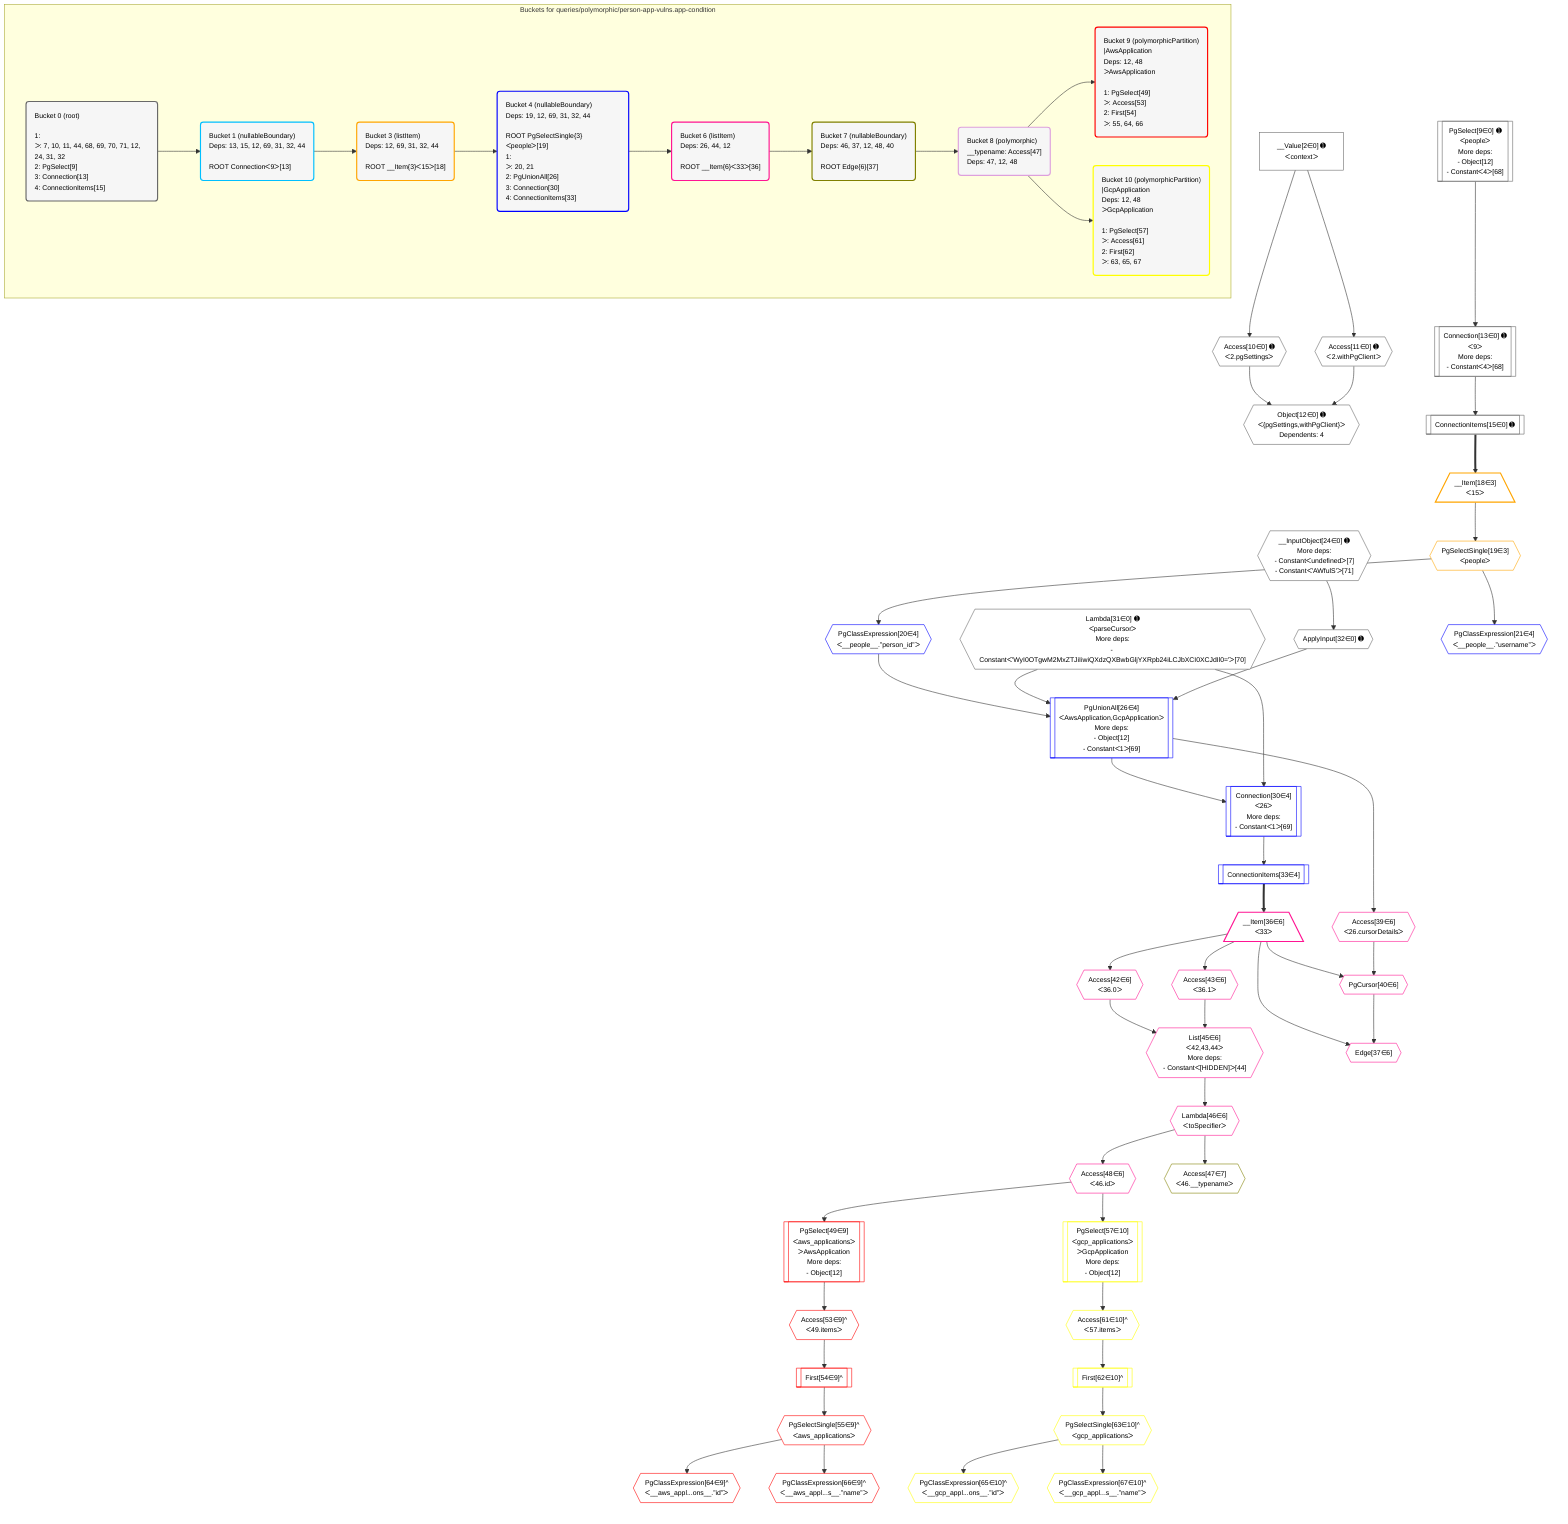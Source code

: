 %%{init: {'themeVariables': { 'fontSize': '12px'}}}%%
graph TD
    classDef path fill:#eee,stroke:#000,color:#000
    classDef plan fill:#fff,stroke-width:1px,color:#000
    classDef itemplan fill:#fff,stroke-width:2px,color:#000
    classDef unbatchedplan fill:#dff,stroke-width:1px,color:#000
    classDef sideeffectplan fill:#fcc,stroke-width:2px,color:#000
    classDef bucket fill:#f6f6f6,color:#000,stroke-width:2px,text-align:left

    subgraph "Buckets for queries/polymorphic/person-app-vulns.app-condition"
    Bucket0("Bucket 0 (root)<br /><br />1: <br />ᐳ: 7, 10, 11, 44, 68, 69, 70, 71, 12, 24, 31, 32<br />2: PgSelect[9]<br />3: Connection[13]<br />4: ConnectionItems[15]"):::bucket
    Bucket1("Bucket 1 (nullableBoundary)<br />Deps: 13, 15, 12, 69, 31, 32, 44<br /><br />ROOT Connectionᐸ9ᐳ[13]"):::bucket
    Bucket3("Bucket 3 (listItem)<br />Deps: 12, 69, 31, 32, 44<br /><br />ROOT __Item{3}ᐸ15ᐳ[18]"):::bucket
    Bucket4("Bucket 4 (nullableBoundary)<br />Deps: 19, 12, 69, 31, 32, 44<br /><br />ROOT PgSelectSingle{3}ᐸpeopleᐳ[19]<br />1: <br />ᐳ: 20, 21<br />2: PgUnionAll[26]<br />3: Connection[30]<br />4: ConnectionItems[33]"):::bucket
    Bucket6("Bucket 6 (listItem)<br />Deps: 26, 44, 12<br /><br />ROOT __Item{6}ᐸ33ᐳ[36]"):::bucket
    Bucket7("Bucket 7 (nullableBoundary)<br />Deps: 46, 37, 12, 48, 40<br /><br />ROOT Edge{6}[37]"):::bucket
    Bucket8("Bucket 8 (polymorphic)<br />__typename: Access[47]<br />Deps: 47, 12, 48"):::bucket
    Bucket9("Bucket 9 (polymorphicPartition)<br />|AwsApplication<br />Deps: 12, 48<br />ᐳAwsApplication<br /><br />1: PgSelect[49]<br />ᐳ: Access[53]<br />2: First[54]<br />ᐳ: 55, 64, 66"):::bucket
    Bucket10("Bucket 10 (polymorphicPartition)<br />|GcpApplication<br />Deps: 12, 48<br />ᐳGcpApplication<br /><br />1: PgSelect[57]<br />ᐳ: Access[61]<br />2: First[62]<br />ᐳ: 63, 65, 67"):::bucket
    end
    Bucket0 --> Bucket1
    Bucket1 --> Bucket3
    Bucket3 --> Bucket4
    Bucket4 --> Bucket6
    Bucket6 --> Bucket7
    Bucket7 --> Bucket8
    Bucket8 --> Bucket9 & Bucket10

    %% plan dependencies
    PgSelect9[["PgSelect[9∈0] ➊<br />ᐸpeopleᐳ<br />More deps:<br />- Object[12]<br />- Constantᐸ4ᐳ[68]"]]:::plan
    Object12{{"Object[12∈0] ➊<br />ᐸ{pgSettings,withPgClient}ᐳ<br />Dependents: 4"}}:::plan
    Access10{{"Access[10∈0] ➊<br />ᐸ2.pgSettingsᐳ"}}:::plan
    Access11{{"Access[11∈0] ➊<br />ᐸ2.withPgClientᐳ"}}:::plan
    Access10 & Access11 --> Object12
    Connection13[["Connection[13∈0] ➊<br />ᐸ9ᐳ<br />More deps:<br />- Constantᐸ4ᐳ[68]"]]:::plan
    PgSelect9 --> Connection13
    __InputObject24{{"__InputObject[24∈0] ➊<br />More deps:<br />- Constantᐸundefinedᐳ[7]<br />- Constantᐸ'AWfulS'ᐳ[71]"}}:::plan
    __Value2["__Value[2∈0] ➊<br />ᐸcontextᐳ"]:::plan
    __Value2 --> Access10
    __Value2 --> Access11
    ConnectionItems15[["ConnectionItems[15∈0] ➊"]]:::plan
    Connection13 --> ConnectionItems15
    Lambda31{{"Lambda[31∈0] ➊<br />ᐸparseCursorᐳ<br />More deps:<br />- Constantᐸ'WyI0OTgwM2MxZTJiIiwiQXdzQXBwbGljYXRpb24iLCJbXCI0XCJdIl0='ᐳ[70]"}}:::plan
    ApplyInput32{{"ApplyInput[32∈0] ➊"}}:::plan
    __InputObject24 --> ApplyInput32
    __Item18[/"__Item[18∈3]<br />ᐸ15ᐳ"\]:::itemplan
    ConnectionItems15 ==> __Item18
    PgSelectSingle19{{"PgSelectSingle[19∈3]<br />ᐸpeopleᐳ"}}:::plan
    __Item18 --> PgSelectSingle19
    PgUnionAll26[["PgUnionAll[26∈4]<br />ᐸAwsApplication,GcpApplicationᐳ<br />More deps:<br />- Object[12]<br />- Constantᐸ1ᐳ[69]"]]:::plan
    PgClassExpression20{{"PgClassExpression[20∈4]<br />ᐸ__people__.”person_id”ᐳ"}}:::plan
    PgClassExpression20 & Lambda31 & ApplyInput32 --> PgUnionAll26
    Connection30[["Connection[30∈4]<br />ᐸ26ᐳ<br />More deps:<br />- Constantᐸ1ᐳ[69]"]]:::plan
    PgUnionAll26 & Lambda31 --> Connection30
    PgSelectSingle19 --> PgClassExpression20
    PgClassExpression21{{"PgClassExpression[21∈4]<br />ᐸ__people__.”username”ᐳ"}}:::plan
    PgSelectSingle19 --> PgClassExpression21
    ConnectionItems33[["ConnectionItems[33∈4]"]]:::plan
    Connection30 --> ConnectionItems33
    List45{{"List[45∈6]<br />ᐸ42,43,44ᐳ<br />More deps:<br />- Constantᐸ[HIDDEN]ᐳ[44]"}}:::plan
    Access42{{"Access[42∈6]<br />ᐸ36.0ᐳ"}}:::plan
    Access43{{"Access[43∈6]<br />ᐸ36.1ᐳ"}}:::plan
    Access42 & Access43 --> List45
    Edge37{{"Edge[37∈6]"}}:::plan
    __Item36[/"__Item[36∈6]<br />ᐸ33ᐳ"\]:::itemplan
    PgCursor40{{"PgCursor[40∈6]"}}:::plan
    __Item36 & PgCursor40 --> Edge37
    Access39{{"Access[39∈6]<br />ᐸ26.cursorDetailsᐳ"}}:::plan
    __Item36 & Access39 --> PgCursor40
    ConnectionItems33 ==> __Item36
    PgUnionAll26 --> Access39
    __Item36 --> Access42
    __Item36 --> Access43
    Lambda46{{"Lambda[46∈6]<br />ᐸtoSpecifierᐳ"}}:::plan
    List45 --> Lambda46
    Access48{{"Access[48∈6]<br />ᐸ46.idᐳ"}}:::plan
    Lambda46 --> Access48
    Access47{{"Access[47∈7]<br />ᐸ46.__typenameᐳ"}}:::plan
    Lambda46 --> Access47
    PgSelect49[["PgSelect[49∈9]<br />ᐸaws_applicationsᐳ<br />ᐳAwsApplication<br />More deps:<br />- Object[12]"]]:::plan
    Access48 --> PgSelect49
    Access53{{"Access[53∈9]^<br />ᐸ49.itemsᐳ"}}:::plan
    PgSelect49 --> Access53
    First54[["First[54∈9]^"]]:::plan
    Access53 --> First54
    PgSelectSingle55{{"PgSelectSingle[55∈9]^<br />ᐸaws_applicationsᐳ"}}:::plan
    First54 --> PgSelectSingle55
    PgClassExpression64{{"PgClassExpression[64∈9]^<br />ᐸ__aws_appl...ons__.”id”ᐳ"}}:::plan
    PgSelectSingle55 --> PgClassExpression64
    PgClassExpression66{{"PgClassExpression[66∈9]^<br />ᐸ__aws_appl...s__.”name”ᐳ"}}:::plan
    PgSelectSingle55 --> PgClassExpression66
    PgSelect57[["PgSelect[57∈10]<br />ᐸgcp_applicationsᐳ<br />ᐳGcpApplication<br />More deps:<br />- Object[12]"]]:::plan
    Access48 --> PgSelect57
    Access61{{"Access[61∈10]^<br />ᐸ57.itemsᐳ"}}:::plan
    PgSelect57 --> Access61
    First62[["First[62∈10]^"]]:::plan
    Access61 --> First62
    PgSelectSingle63{{"PgSelectSingle[63∈10]^<br />ᐸgcp_applicationsᐳ"}}:::plan
    First62 --> PgSelectSingle63
    PgClassExpression65{{"PgClassExpression[65∈10]^<br />ᐸ__gcp_appl...ons__.”id”ᐳ"}}:::plan
    PgSelectSingle63 --> PgClassExpression65
    PgClassExpression67{{"PgClassExpression[67∈10]^<br />ᐸ__gcp_appl...s__.”name”ᐳ"}}:::plan
    PgSelectSingle63 --> PgClassExpression67

    %% define steps
    classDef bucket0 stroke:#696969
    class Bucket0,__Value2,PgSelect9,Access10,Access11,Object12,Connection13,ConnectionItems15,__InputObject24,Lambda31,ApplyInput32 bucket0
    classDef bucket1 stroke:#00bfff
    class Bucket1 bucket1
    classDef bucket3 stroke:#ffa500
    class Bucket3,__Item18,PgSelectSingle19 bucket3
    classDef bucket4 stroke:#0000ff
    class Bucket4,PgClassExpression20,PgClassExpression21,PgUnionAll26,Connection30,ConnectionItems33 bucket4
    classDef bucket6 stroke:#ff1493
    class Bucket6,__Item36,Edge37,Access39,PgCursor40,Access42,Access43,List45,Lambda46,Access48 bucket6
    classDef bucket7 stroke:#808000
    class Bucket7,Access47 bucket7
    classDef bucket8 stroke:#dda0dd
    class Bucket8 bucket8
    classDef bucket9 stroke:#ff0000
    class Bucket9,PgSelect49,Access53,First54,PgSelectSingle55,PgClassExpression64,PgClassExpression66 bucket9
    classDef bucket10 stroke:#ffff00
    class Bucket10,PgSelect57,Access61,First62,PgSelectSingle63,PgClassExpression65,PgClassExpression67 bucket10